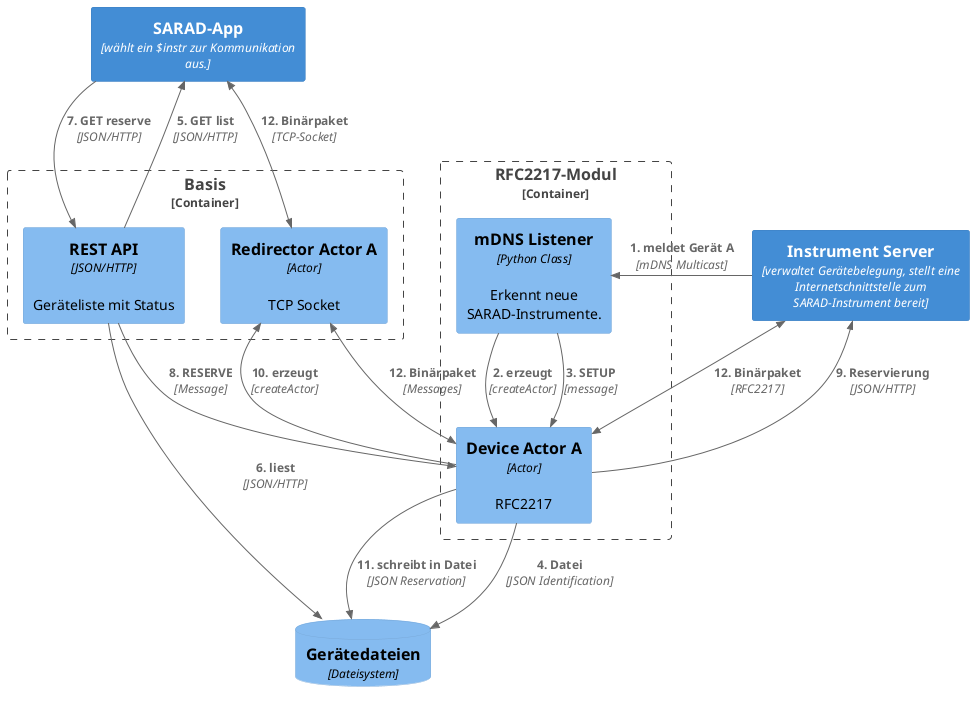 @startuml
!include <c4/C4_Component.puml>
!include <office/Users/user.puml>

hide stereotype

' AddTagSupport("mod", $borderColor="#d73027")

!$app = "SARAD-App"
!$rs = "Registration Server 2 (ZeroConf)"
!$is = "Instrument Server"
!$inst = "SARAD-Instrument"
!$inst_m = "SARAD-Instrumente"

Container(app, $app, "wählt ein $instr zur Kommunikation aus.")

Container_Boundary(mod, "RFC2217-Modul", $rs, $tags="mod") {
        Component(listener, "mDNS Listener", "Python Class", "Erkennt neue $inst_m.")
        Component(device_actor1, "Device Actor A", "Actor", "RFC2217")
}
Container_Boundary(rs, "Basis", $rs) {
        Component(api, "REST API", "JSON/HTTP", "Geräteliste mit Status")
        Component(redirector1, "Redirector Actor A", "Actor", "TCP Socket")
}
ComponentDb(device_files, "Gerätedateien", "Dateisystem")

Container(is1, $is, "verwaltet Gerätebelegung, stellt eine Internetschnittstelle zum $inst bereit")

Rel(is1, listener, "1. meldet Gerät A", "mDNS Multicast")
Rel(listener, device_actor1, "2. erzeugt", "createActor")
Rel(listener, device_actor1, "3. SETUP", "message")
Rel(device_actor1, device_files, "4. Datei",  "JSON Identification")
Rel(api, app, "5. GET list", "JSON/HTTP")
Rel(api, device_files, "6. liest", "JSON/HTTP")
Rel(app, api, "7. GET reserve", "JSON/HTTP")
Rel(api, device_actor1, "8. RESERVE", "Message")
Rel(device_actor1, is1, "9. Reservierung", "JSON/HTTP")
Rel(device_actor1, redirector1, "10. erzeugt", "createActor")
Rel(device_actor1, device_files, "11. schreibt in Datei", "JSON Reservation")
BiRel(app, redirector1, "12. Binärpaket", "TCP-Socket")
BiRel(redirector1, device_actor1, "12. Binärpaket", "Messages")
BiRel(is1, device_actor1, "12. Binärpaket", "RFC2217")
@enduml
